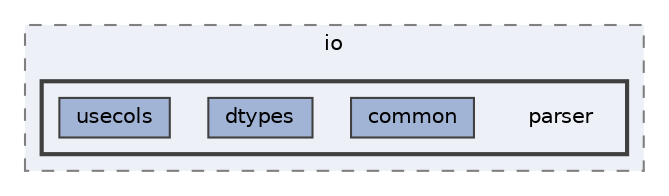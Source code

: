digraph "/home/jam/Research/IRES-2025/dev/src/llm-scripts/testing/hypothesis-testing/hyp-env/lib/python3.12/site-packages/pandas/tests/io/parser"
{
 // LATEX_PDF_SIZE
  bgcolor="transparent";
  edge [fontname=Helvetica,fontsize=10,labelfontname=Helvetica,labelfontsize=10];
  node [fontname=Helvetica,fontsize=10,shape=box,height=0.2,width=0.4];
  compound=true
  subgraph clusterdir_58093ff5c4dadb8322f04caa14ccd81b {
    graph [ bgcolor="#edf0f7", pencolor="grey50", label="io", fontname=Helvetica,fontsize=10 style="filled,dashed", URL="dir_58093ff5c4dadb8322f04caa14ccd81b.html",tooltip=""]
  subgraph clusterdir_601a8e3e5bca0bacb0434ee71c1404b5 {
    graph [ bgcolor="#edf0f7", pencolor="grey25", label="", fontname=Helvetica,fontsize=10 style="filled,bold", URL="dir_601a8e3e5bca0bacb0434ee71c1404b5.html",tooltip=""]
    dir_601a8e3e5bca0bacb0434ee71c1404b5 [shape=plaintext, label="parser"];
  dir_e0f2532ec0170cb03f5d28d634b800b1 [label="common", fillcolor="#a2b4d6", color="grey25", style="filled", URL="dir_e0f2532ec0170cb03f5d28d634b800b1.html",tooltip=""];
  dir_f4bb631441afc8e3941455e53849380a [label="dtypes", fillcolor="#a2b4d6", color="grey25", style="filled", URL="dir_f4bb631441afc8e3941455e53849380a.html",tooltip=""];
  dir_0a8c712514c8fcae1e9ad63ec5b1266b [label="usecols", fillcolor="#a2b4d6", color="grey25", style="filled", URL="dir_0a8c712514c8fcae1e9ad63ec5b1266b.html",tooltip=""];
  }
  }
}
